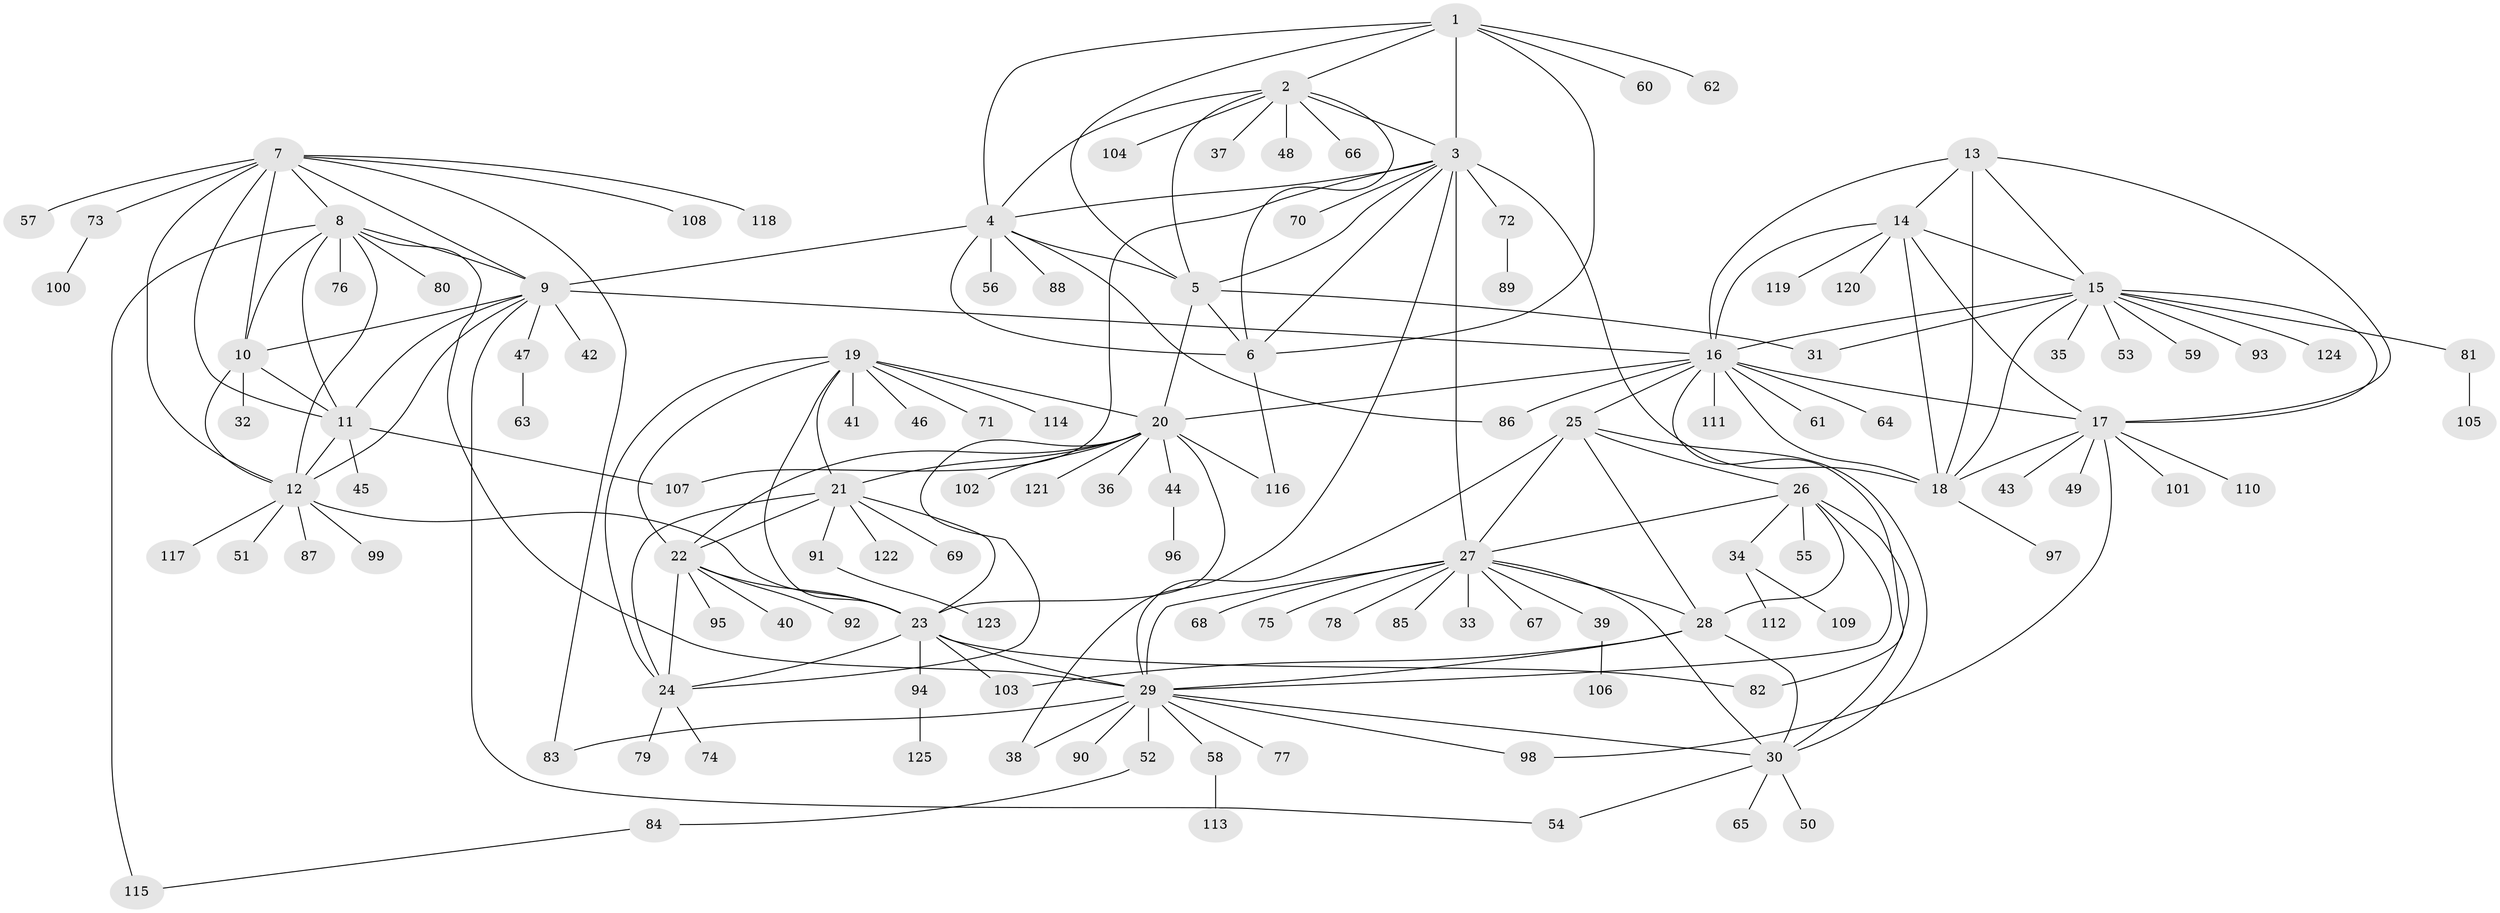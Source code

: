 // Generated by graph-tools (version 1.1) at 2025/02/03/09/25 03:02:43]
// undirected, 125 vertices, 191 edges
graph export_dot {
graph [start="1"]
  node [color=gray90,style=filled];
  1;
  2;
  3;
  4;
  5;
  6;
  7;
  8;
  9;
  10;
  11;
  12;
  13;
  14;
  15;
  16;
  17;
  18;
  19;
  20;
  21;
  22;
  23;
  24;
  25;
  26;
  27;
  28;
  29;
  30;
  31;
  32;
  33;
  34;
  35;
  36;
  37;
  38;
  39;
  40;
  41;
  42;
  43;
  44;
  45;
  46;
  47;
  48;
  49;
  50;
  51;
  52;
  53;
  54;
  55;
  56;
  57;
  58;
  59;
  60;
  61;
  62;
  63;
  64;
  65;
  66;
  67;
  68;
  69;
  70;
  71;
  72;
  73;
  74;
  75;
  76;
  77;
  78;
  79;
  80;
  81;
  82;
  83;
  84;
  85;
  86;
  87;
  88;
  89;
  90;
  91;
  92;
  93;
  94;
  95;
  96;
  97;
  98;
  99;
  100;
  101;
  102;
  103;
  104;
  105;
  106;
  107;
  108;
  109;
  110;
  111;
  112;
  113;
  114;
  115;
  116;
  117;
  118;
  119;
  120;
  121;
  122;
  123;
  124;
  125;
  1 -- 2;
  1 -- 3;
  1 -- 4;
  1 -- 5;
  1 -- 6;
  1 -- 60;
  1 -- 62;
  2 -- 3;
  2 -- 4;
  2 -- 5;
  2 -- 6;
  2 -- 37;
  2 -- 48;
  2 -- 66;
  2 -- 104;
  3 -- 4;
  3 -- 5;
  3 -- 6;
  3 -- 18;
  3 -- 27;
  3 -- 38;
  3 -- 70;
  3 -- 72;
  3 -- 107;
  4 -- 5;
  4 -- 6;
  4 -- 9;
  4 -- 56;
  4 -- 86;
  4 -- 88;
  5 -- 6;
  5 -- 20;
  5 -- 31;
  6 -- 116;
  7 -- 8;
  7 -- 9;
  7 -- 10;
  7 -- 11;
  7 -- 12;
  7 -- 57;
  7 -- 73;
  7 -- 83;
  7 -- 108;
  7 -- 118;
  8 -- 9;
  8 -- 10;
  8 -- 11;
  8 -- 12;
  8 -- 29;
  8 -- 76;
  8 -- 80;
  8 -- 115;
  9 -- 10;
  9 -- 11;
  9 -- 12;
  9 -- 16;
  9 -- 42;
  9 -- 47;
  9 -- 54;
  10 -- 11;
  10 -- 12;
  10 -- 32;
  11 -- 12;
  11 -- 45;
  11 -- 107;
  12 -- 23;
  12 -- 51;
  12 -- 87;
  12 -- 99;
  12 -- 117;
  13 -- 14;
  13 -- 15;
  13 -- 16;
  13 -- 17;
  13 -- 18;
  14 -- 15;
  14 -- 16;
  14 -- 17;
  14 -- 18;
  14 -- 119;
  14 -- 120;
  15 -- 16;
  15 -- 17;
  15 -- 18;
  15 -- 31;
  15 -- 35;
  15 -- 53;
  15 -- 59;
  15 -- 81;
  15 -- 93;
  15 -- 124;
  16 -- 17;
  16 -- 18;
  16 -- 20;
  16 -- 25;
  16 -- 61;
  16 -- 64;
  16 -- 82;
  16 -- 86;
  16 -- 111;
  17 -- 18;
  17 -- 43;
  17 -- 49;
  17 -- 98;
  17 -- 101;
  17 -- 110;
  18 -- 97;
  19 -- 20;
  19 -- 21;
  19 -- 22;
  19 -- 23;
  19 -- 24;
  19 -- 41;
  19 -- 46;
  19 -- 71;
  19 -- 114;
  20 -- 21;
  20 -- 22;
  20 -- 23;
  20 -- 24;
  20 -- 36;
  20 -- 44;
  20 -- 102;
  20 -- 116;
  20 -- 121;
  21 -- 22;
  21 -- 23;
  21 -- 24;
  21 -- 69;
  21 -- 91;
  21 -- 122;
  22 -- 23;
  22 -- 24;
  22 -- 40;
  22 -- 92;
  22 -- 95;
  23 -- 24;
  23 -- 29;
  23 -- 82;
  23 -- 94;
  23 -- 103;
  24 -- 74;
  24 -- 79;
  25 -- 26;
  25 -- 27;
  25 -- 28;
  25 -- 29;
  25 -- 30;
  26 -- 27;
  26 -- 28;
  26 -- 29;
  26 -- 30;
  26 -- 34;
  26 -- 55;
  27 -- 28;
  27 -- 29;
  27 -- 30;
  27 -- 33;
  27 -- 39;
  27 -- 67;
  27 -- 68;
  27 -- 75;
  27 -- 78;
  27 -- 85;
  28 -- 29;
  28 -- 30;
  28 -- 103;
  29 -- 30;
  29 -- 38;
  29 -- 52;
  29 -- 58;
  29 -- 77;
  29 -- 83;
  29 -- 90;
  29 -- 98;
  30 -- 50;
  30 -- 54;
  30 -- 65;
  34 -- 109;
  34 -- 112;
  39 -- 106;
  44 -- 96;
  47 -- 63;
  52 -- 84;
  58 -- 113;
  72 -- 89;
  73 -- 100;
  81 -- 105;
  84 -- 115;
  91 -- 123;
  94 -- 125;
}
